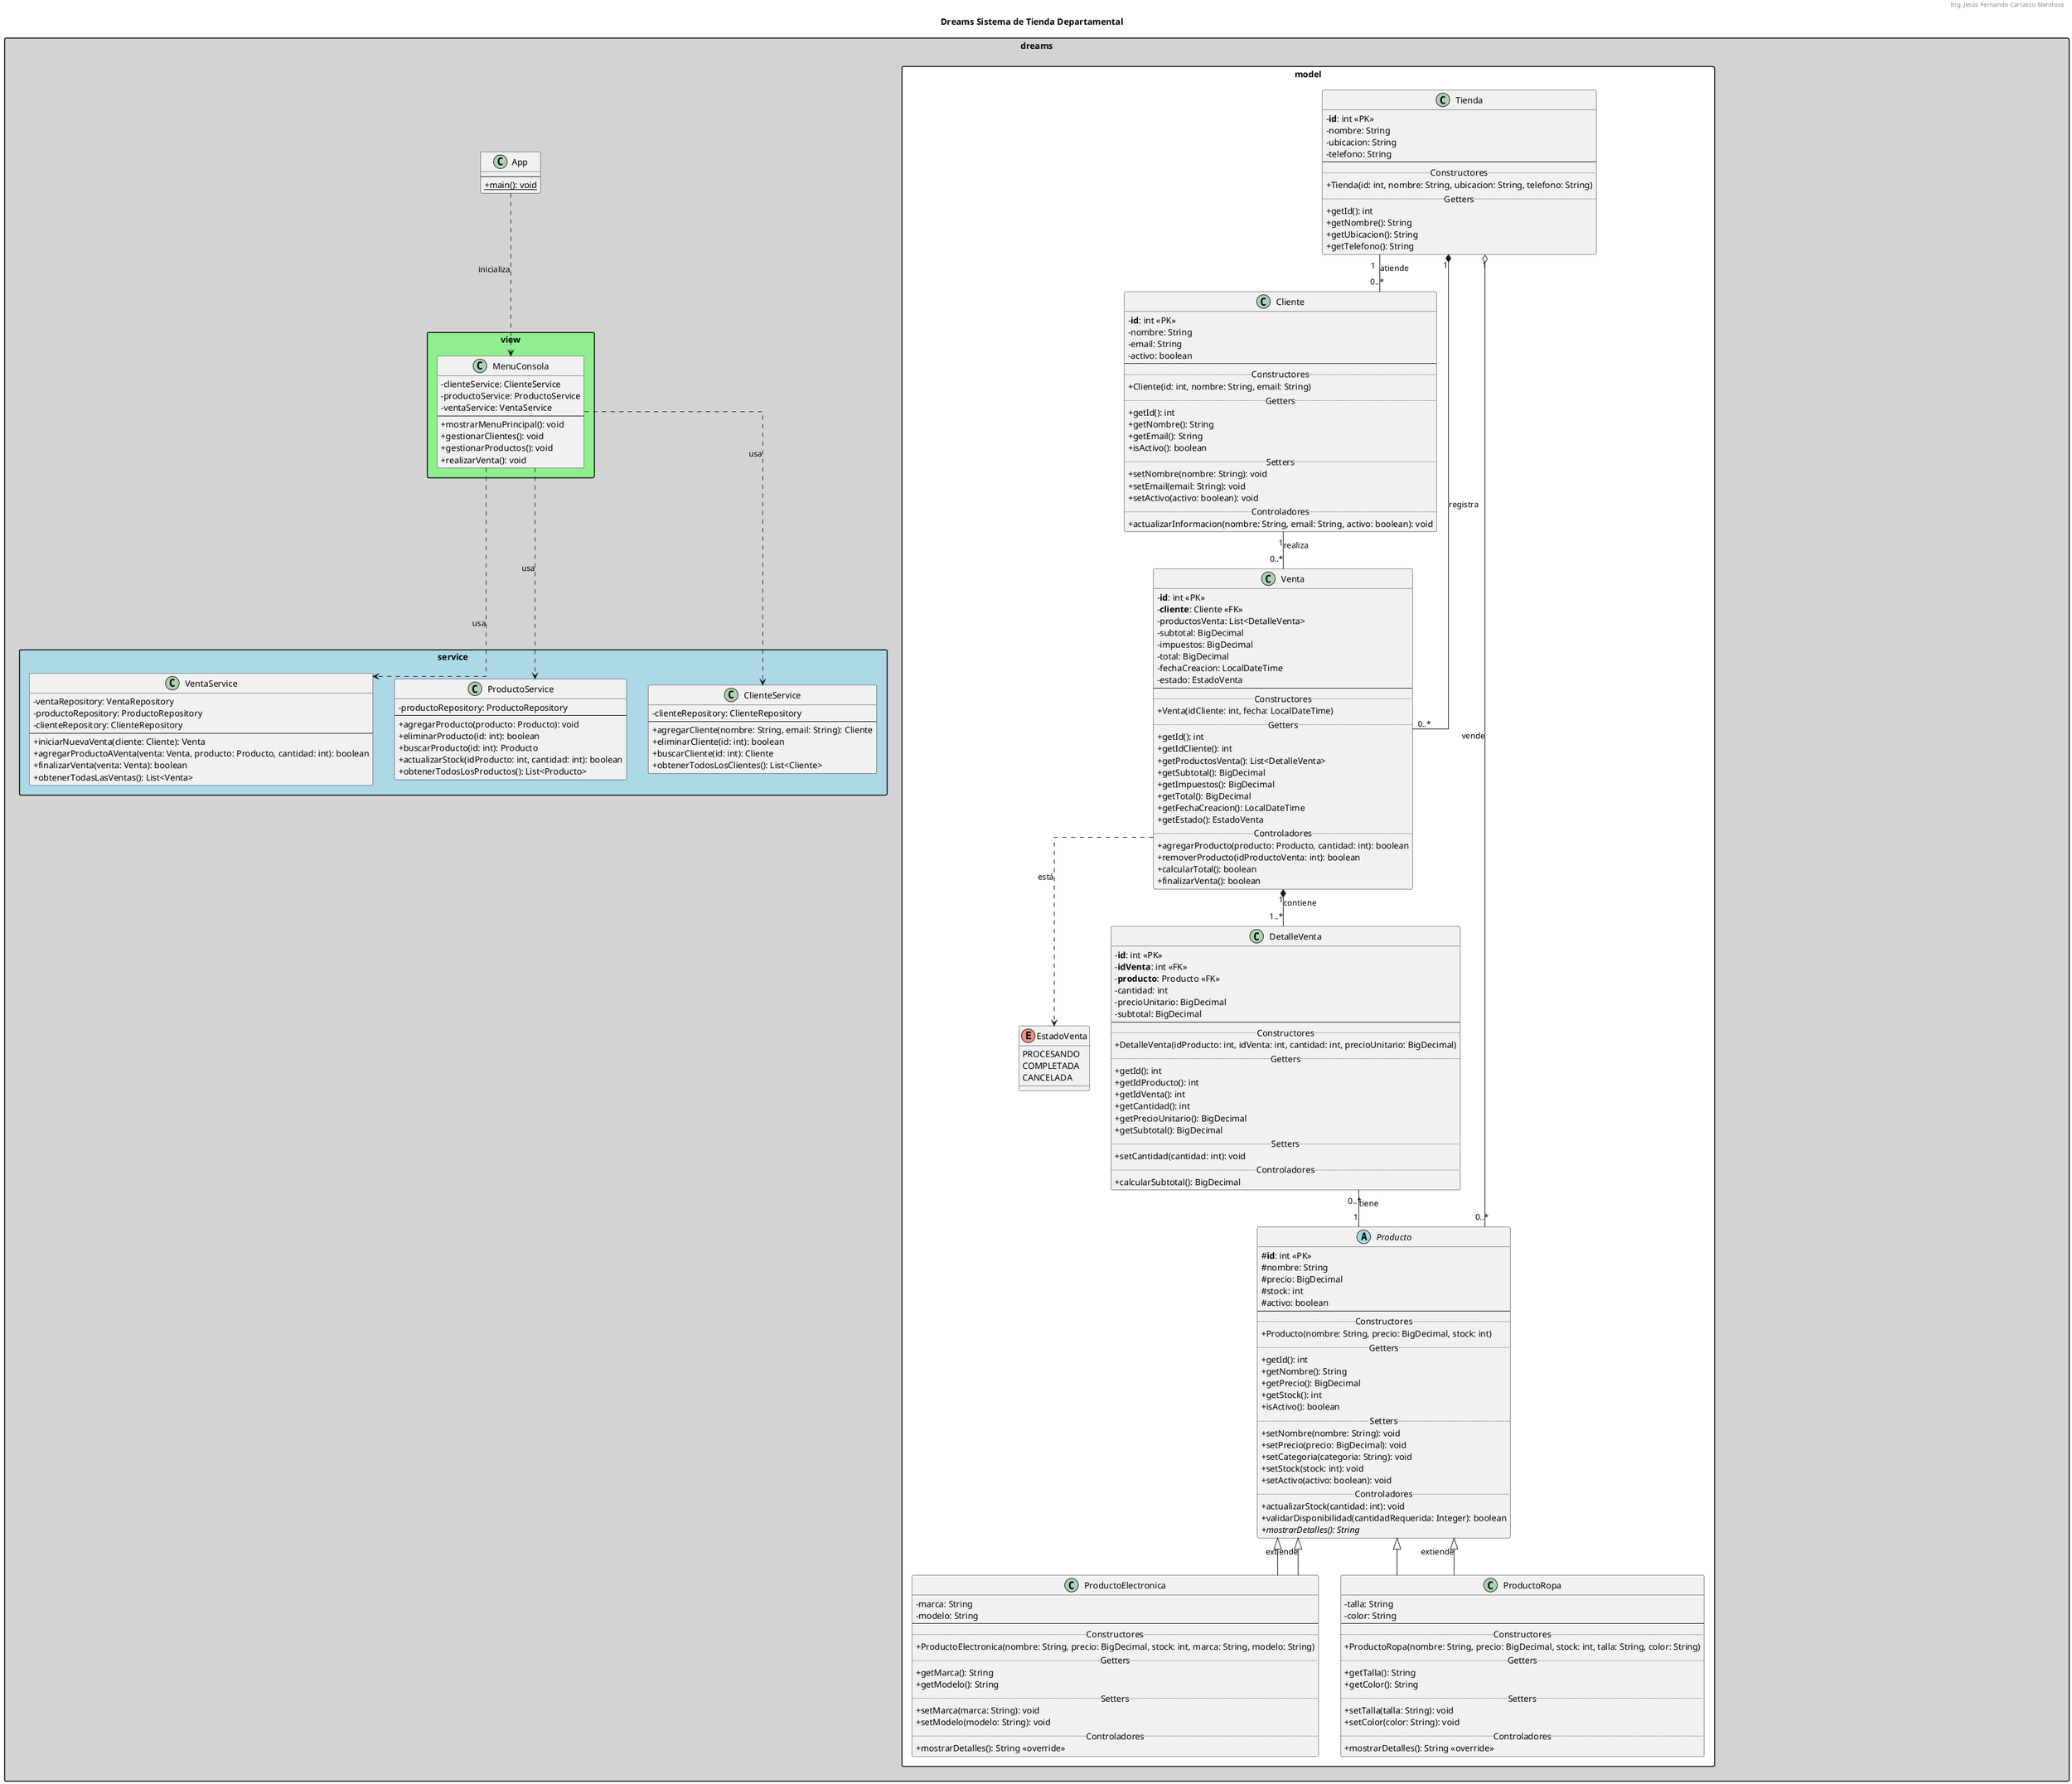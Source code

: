 @startuml dreams

' =============
' Configuración
' =============
'!theme spacelab
skinparam classAttributeIconSize 0
skinparam linetype ortho
skinparam packageStyle rectangle
title Dreams Sistema de Tienda Departamental
header <color:#888888>Ing. Jesús Fernando Carrasco Mendoza</color>

' =================
' Capa de Principal
' =================
package dreams #LightGray {
    class App {
        --
        + {static} main(): void
    }
}

' =============
' Capa de Vista
' =============
package dreams.view #LightGreen {
    class MenuConsola {
        - clienteService: ClienteService
        - productoService: ProductoService
        - ventaService: VentaService
        --
        + mostrarMenuPrincipal(): void
        + gestionarClientes(): void
        + gestionarProductos(): void
        + realizarVenta(): void
    }
}

' ================
' Capa de Servicio
' ================
package dreams.service #LightBlue {

    class ClienteService {
        - clienteRepository: ClienteRepository
        --
        + agregarCliente(nombre: String, email: String): Cliente
        + eliminarCliente(id: int): boolean
        + buscarCliente(id: int): Cliente
        + obtenerTodosLosClientes(): List<Cliente>
    }

    class ProductoService {
        - productoRepository: ProductoRepository
        --
        + agregarProducto(producto: Producto): void
        + eliminarProducto(id: int): boolean
        + buscarProducto(id: int): Producto
        + actualizarStock(idProducto: int, cantidad: int): boolean
        + obtenerTodosLosProductos(): List<Producto>
    }

    class VentaService {
        - ventaRepository: VentaRepository
        - productoRepository: ProductoRepository
        - clienteRepository: ClienteRepository
        --
        + iniciarNuevaVenta(cliente: Cliente): Venta
        + agregarProductoAVenta(venta: Venta, producto: Producto, cantidad: int): boolean
        + finalizarVenta(venta: Venta): boolean
        + obtenerTodasLasVentas(): List<Venta>
    }

}


' ===================
' Capa de Repositorio
' ===================
package dreams.repository #LightGrey {

    class ClienteRepository {
        - clientes: List<Cliente>
        --
        + guardar(cliente: Cliente): void
        + eliminar(id: int): boolean
        + buscarPorId(id: int): Cliente
        + obtenerTodos(): List<Cliente>
    }

    class ProductoRepository {
        - productos: List<Producto>
        --
        + guardar(producto: Producto): void
        + eliminar(id: int): boolean
        + buscarPorId(id: int): Producto
        + obtenerTodos(): List<Producto>
    }

    class VentaRepository {
        - ventas: List<Venta>
        --
        + guardar(venta: Venta): void
        + eliminar(id: int): boolean
        + buscarPorId(id: int): Venta
        + obtenerTodas(): List<Venta>
    }
    
}

' ==============
' Capa de Modelo
' ==============
package dreams.model #White {

    '=== Modelos ===
    class Tienda {
        - **id**: int <<PK>>
        - nombre: String
        - ubicacion: String
        - telefono: String
        --
        .. Constructores ..
        + Tienda(id: int, nombre: String, ubicacion: String, telefono: String)
        .. Getters ..
        + getId(): int
        + getNombre(): String
        + getUbicacion(): String
        + getTelefono(): String
    }

    class Cliente {
        - **id**: int <<PK>>
        - nombre: String
        - email: String
        - activo: boolean
        --
        .. Constructores ..
        + Cliente(id: int, nombre: String, email: String)
        .. Getters ..
        + getId(): int
        + getNombre(): String
        + getEmail(): String
        + isActivo(): boolean
        .. Setters ..
        + setNombre(nombre: String): void
        + setEmail(email: String): void
        + setActivo(activo: boolean): void
        .. Controladores ..
        + actualizarInformacion(nombre: String, email: String, activo: boolean): void
    }

    abstract class Producto {
        # **id**: int <<PK>>
        # nombre: String
        # precio: BigDecimal
        # stock: int
        # activo: boolean
        --
        .. Constructores ..
        + Producto(nombre: String, precio: BigDecimal, stock: int)
        .. Getters ..
        + getId(): int
        + getNombre(): String
        + getPrecio(): BigDecimal
        + getStock(): int
        + isActivo(): boolean
        .. Setters ..
        + setNombre(nombre: String): void
        + setPrecio(precio: BigDecimal): void
        + setCategoria(categoria: String): void
        + setStock(stock: int): void
        + setActivo(activo: boolean): void
        .. Controladores ..
        + actualizarStock(cantidad: int): void
        + validarDisponibilidad(cantidadRequerida: Integer): boolean
        + {abstract} mostrarDetalles(): String
    }

    class Venta {
        - **id**: int <<PK>>
        - **cliente**: Cliente <<FK>>
        - productosVenta: List<DetalleVenta>
        - subtotal: BigDecimal
        - impuestos: BigDecimal
        - total: BigDecimal
        - fechaCreacion: LocalDateTime
        - estado: EstadoVenta
        --
        .. Constructores ..
        + Venta(idCliente: int, fecha: LocalDateTime)
        .. Getters ..
        + getId(): int
        + getIdCliente(): int
        + getProductosVenta(): List<DetalleVenta>
        + getSubtotal(): BigDecimal
        + getImpuestos(): BigDecimal
        + getTotal(): BigDecimal
        + getFechaCreacion(): LocalDateTime
        + getEstado(): EstadoVenta
        .. Controladores ..
        + agregarProducto(producto: Producto, cantidad: int): boolean
        + removerProducto(idProductoVenta: int): boolean
        + calcularTotal(): boolean
        + finalizarVenta(): boolean
    }

    class DetalleVenta {
        - **id**: int <<PK>>
        - **idVenta**: int <<FK>>
        - **producto**: Producto <<FK>>
        - cantidad: int
        - precioUnitario: BigDecimal
        - subtotal: BigDecimal
        --
        .. Constructores ..
        + DetalleVenta(idProducto: int, idVenta: int, cantidad: int, precioUnitario: BigDecimal)
        .. Getters ..
        + getId(): int
        + getIdProducto(): int
        + getIdVenta(): int
        + getCantidad(): int
        + getPrecioUnitario(): BigDecimal
        + getSubtotal(): BigDecimal
        .. Setters ..
        + setCantidad(cantidad: int): void
        .. Controladores ..
        + calcularSubtotal(): BigDecimal
    }

    class ProductoElectronica extends Producto {
        - marca: String
        - modelo: String
        --
        .. Constructores ..
        + ProductoElectronica(nombre: String, precio: BigDecimal, stock: int, marca: String, modelo: String)
        .. Getters ..
        + getMarca(): String
        + getModelo(): String
        .. Setters ..
        + setMarca(marca: String): void
        + setModelo(modelo: String): void
        .. Controladores ..
        + mostrarDetalles(): String <<override>>
    }

    class ProductoRopa extends Producto {
        - talla: String
        - color: String
        --
        .. Constructores ..
        + ProductoRopa(nombre: String, precio: BigDecimal, stock: int, talla: String, color: String)
        .. Getters ..
        + getTalla(): String
        + getColor(): String
        .. Setters ..
        + setTalla(talla: String): void
        + setColor(color: String): void
        .. Controladores ..
        + mostrarDetalles(): String <<override>>
    }

    '=== Enumeraciones ===
    enum EstadoVenta {
        PROCESANDO
        COMPLETADA
        CANCELADA
    }

}

' ==========
' Relaciones
' ==========

' --- Asociación ---
Tienda "1" -- "0..*" Cliente : atiende
Cliente "1" -- "0..*" Venta : realiza
DetalleVenta "0..*" -- "1" Producto : tiene

' --- Agregación ---
Tienda "1" o-- "0..*" Producto : vende

' --- Composición ---
Tienda "1" *-- "0..*" Venta : registra
Venta "1" *-- "1..*" DetalleVenta : contiene

' --- Herencia ---
Producto <|-- ProductoElectronica : extiende
Producto <|-- ProductoRopa : extiende

' --- Dependencia ---
Venta ..> EstadoVenta : está

' --- Dependencia entre paquetes ---
App ..> MenuConsola : inicializa
MenuConsola ..> ClienteService : usa
MenuConsola ..> ProductoService : usa
MenuConsola ..> VentaService : usa

' === Layout ===
hide @unlinked

@enduml
